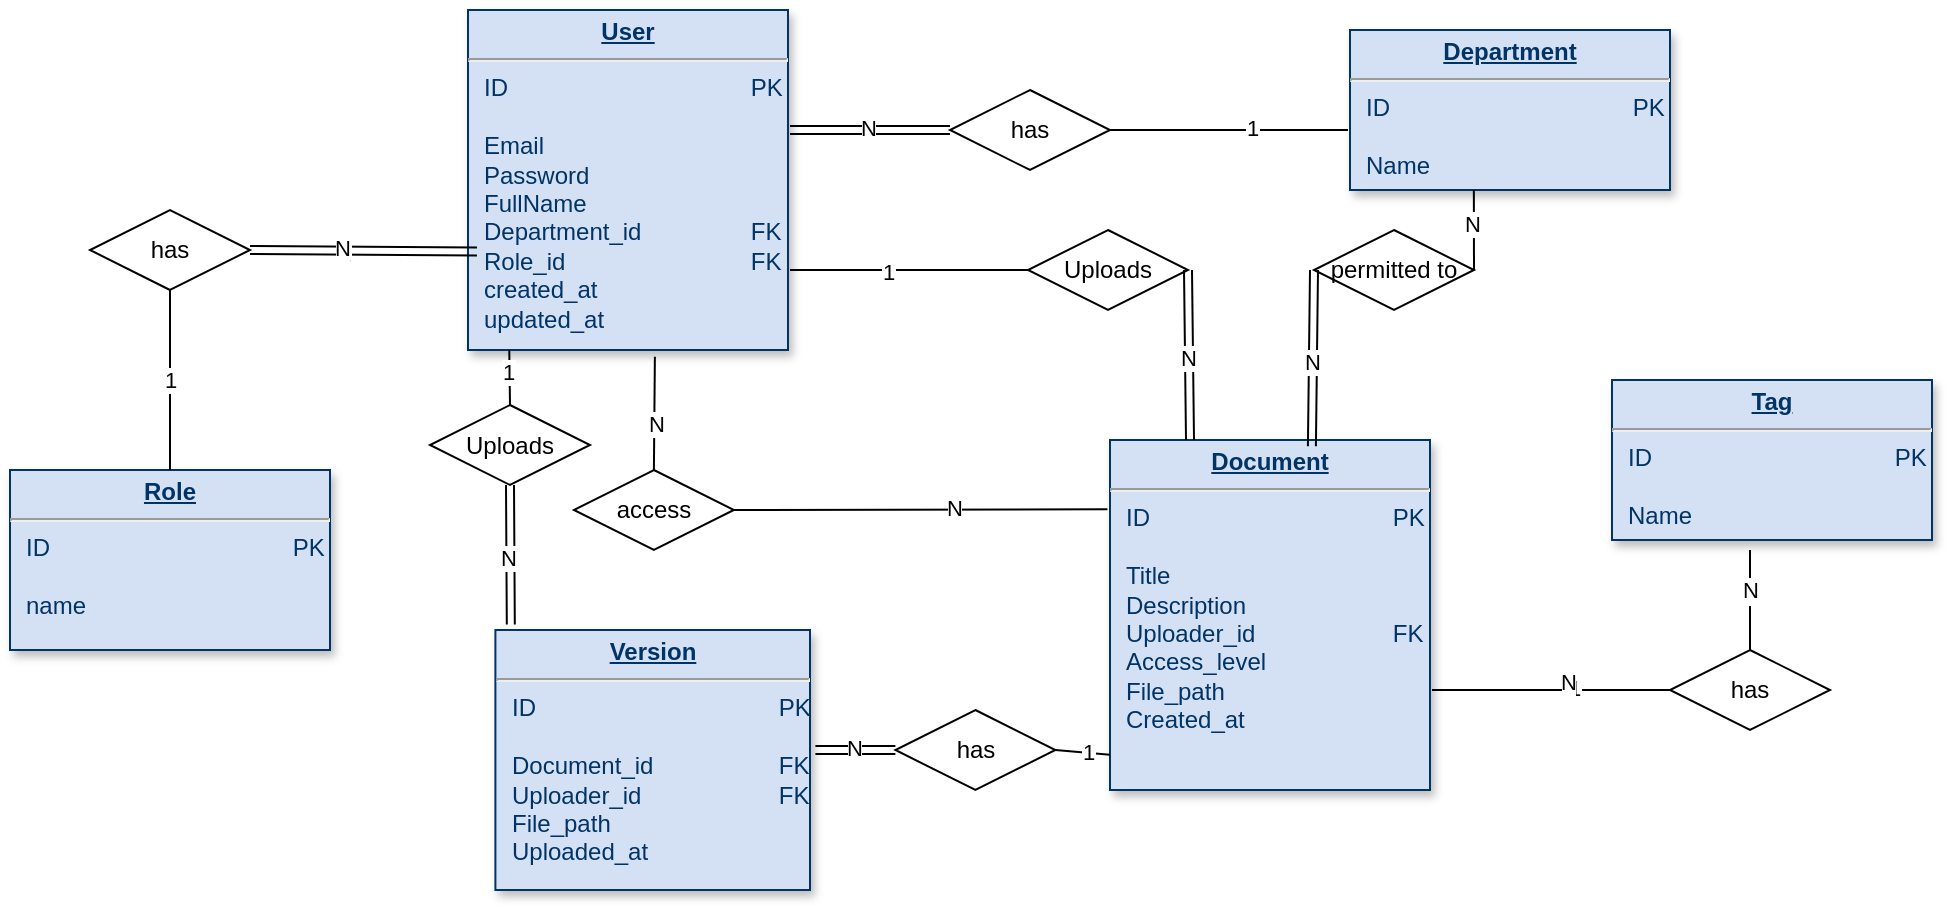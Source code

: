 <mxfile version="24.7.17">
  <diagram id="tdQp5le1cQSTCh-1eHiS" name="Page-1">
    <mxGraphModel dx="1036" dy="702" grid="1" gridSize="10" guides="1" tooltips="1" connect="1" arrows="1" fold="1" page="1" pageScale="1" pageWidth="3000" pageHeight="4000" math="0" shadow="0">
      <root>
        <mxCell id="0" />
        <mxCell id="1" parent="0" />
        <mxCell id="mmtW9R2bw1eOIWRdC1c8-2" value="&lt;p style=&quot;margin: 0px; margin-top: 4px; text-align: center; text-decoration: underline;&quot;&gt;&lt;strong&gt;User&lt;/strong&gt;&lt;/p&gt;&lt;hr&gt;&lt;p style=&quot;margin: 0px; margin-left: 8px;&quot;&gt;ID&amp;nbsp;&lt;span style=&quot;white-space: pre;&quot;&gt;&#x9;&lt;/span&gt;&lt;span style=&quot;white-space: pre;&quot;&gt;&#x9;&lt;/span&gt;&lt;span style=&quot;white-space: pre;&quot;&gt;&#x9;&lt;/span&gt;&lt;span style=&quot;white-space: pre;&quot;&gt;&#x9;&lt;/span&gt;&lt;span style=&quot;white-space: pre;&quot;&gt;&#x9;&lt;/span&gt;PK&lt;/p&gt;&lt;p style=&quot;margin: 0px; margin-left: 8px;&quot;&gt;&lt;br&gt;&lt;/p&gt;&lt;p style=&quot;margin: 0px; margin-left: 8px;&quot;&gt;Email&lt;/p&gt;&lt;p style=&quot;margin: 0px; margin-left: 8px;&quot;&gt;Password&lt;/p&gt;&lt;p style=&quot;margin: 0px 0px 0px 8px;&quot;&gt;FullName&lt;/p&gt;&lt;p style=&quot;margin: 0px 0px 0px 8px;&quot;&gt;Department_id&lt;span style=&quot;white-space: pre;&quot;&gt;&#x9;&lt;/span&gt;&lt;span style=&quot;white-space: pre;&quot;&gt;&#x9;&lt;/span&gt;FK&lt;/p&gt;&lt;p style=&quot;margin: 0px 0px 0px 8px;&quot;&gt;Role_id&lt;span style=&quot;white-space: pre;&quot;&gt;&#x9;&lt;/span&gt;&lt;span style=&quot;white-space: pre;&quot;&gt;&#x9;&lt;/span&gt;&lt;span style=&quot;white-space: pre;&quot;&gt;&#x9;&lt;/span&gt;&lt;span style=&quot;white-space: pre;&quot;&gt;&#x9;&lt;/span&gt;FK&lt;/p&gt;&lt;p style=&quot;margin: 0px 0px 0px 8px;&quot;&gt;created_at&amp;nbsp;&lt;/p&gt;&lt;p style=&quot;margin: 0px 0px 0px 8px;&quot;&gt;updated_at&amp;nbsp;&lt;/p&gt;" style="verticalAlign=top;align=left;overflow=fill;fontSize=12;fontFamily=Helvetica;html=1;strokeColor=#003366;shadow=1;fillColor=#D4E1F5;fontColor=#003366" vertex="1" parent="1">
          <mxGeometry x="569" y="880" width="160" height="170" as="geometry" />
        </mxCell>
        <mxCell id="mmtW9R2bw1eOIWRdC1c8-3" value="has" style="rhombus;whiteSpace=wrap;html=1;" vertex="1" parent="1">
          <mxGeometry x="810" y="920" width="80" height="40" as="geometry" />
        </mxCell>
        <mxCell id="mmtW9R2bw1eOIWRdC1c8-4" value="" style="endArrow=none;html=1;rounded=0;exitX=0;exitY=0.5;exitDx=0;exitDy=0;shape=link;" edge="1" parent="1" source="mmtW9R2bw1eOIWRdC1c8-3">
          <mxGeometry width="50" height="50" relative="1" as="geometry">
            <mxPoint x="829" y="1070" as="sourcePoint" />
            <mxPoint x="730" y="940" as="targetPoint" />
          </mxGeometry>
        </mxCell>
        <mxCell id="mmtW9R2bw1eOIWRdC1c8-5" value="N" style="edgeLabel;html=1;align=center;verticalAlign=middle;resizable=0;points=[];" vertex="1" connectable="0" parent="mmtW9R2bw1eOIWRdC1c8-4">
          <mxGeometry x="0.029" y="-1" relative="1" as="geometry">
            <mxPoint as="offset" />
          </mxGeometry>
        </mxCell>
        <mxCell id="mmtW9R2bw1eOIWRdC1c8-6" value="" style="endArrow=none;html=1;rounded=0;entryX=1;entryY=0.5;entryDx=0;entryDy=0;" edge="1" parent="1" target="mmtW9R2bw1eOIWRdC1c8-3">
          <mxGeometry width="50" height="50" relative="1" as="geometry">
            <mxPoint x="1009" y="940" as="sourcePoint" />
            <mxPoint x="779" y="1010" as="targetPoint" />
          </mxGeometry>
        </mxCell>
        <mxCell id="mmtW9R2bw1eOIWRdC1c8-7" value="1" style="edgeLabel;html=1;align=center;verticalAlign=middle;resizable=0;points=[];" vertex="1" connectable="0" parent="mmtW9R2bw1eOIWRdC1c8-6">
          <mxGeometry x="-0.182" y="-1" relative="1" as="geometry">
            <mxPoint as="offset" />
          </mxGeometry>
        </mxCell>
        <mxCell id="mmtW9R2bw1eOIWRdC1c8-8" value="&lt;p style=&quot;margin: 0px; margin-top: 4px; text-align: center; text-decoration: underline;&quot;&gt;&lt;b&gt;Role&lt;/b&gt;&lt;/p&gt;&lt;hr&gt;&lt;p style=&quot;margin: 0px; margin-left: 8px;&quot;&gt;ID&lt;span style=&quot;white-space: pre;&quot;&gt;&#x9;&lt;/span&gt;&lt;span style=&quot;white-space: pre;&quot;&gt;&#x9;&lt;/span&gt;&lt;span style=&quot;white-space: pre;&quot;&gt;&#x9;&lt;/span&gt;&lt;span style=&quot;white-space: pre;&quot;&gt;&#x9;&lt;/span&gt;&lt;span style=&quot;white-space: pre;&quot;&gt;&#x9;&lt;/span&gt;PK&lt;/p&gt;&lt;p style=&quot;margin: 0px; margin-left: 8px;&quot;&gt;&lt;br&gt;&lt;/p&gt;&lt;p style=&quot;margin: 0px; margin-left: 8px;&quot;&gt;name&amp;nbsp;&lt;span style=&quot;white-space: pre;&quot;&gt;&#x9;&lt;/span&gt;&lt;span style=&quot;white-space: pre;&quot;&gt;&#x9;&lt;/span&gt;&lt;span style=&quot;white-space: pre;&quot;&gt;&#x9;&lt;/span&gt;&lt;span style=&quot;white-space: pre;&quot;&gt;&#x9;&lt;/span&gt;&lt;/p&gt;" style="verticalAlign=top;align=left;overflow=fill;fontSize=12;fontFamily=Helvetica;html=1;strokeColor=#003366;shadow=1;fillColor=#D4E1F5;fontColor=#003366" vertex="1" parent="1">
          <mxGeometry x="340" y="1110" width="160" height="90" as="geometry" />
        </mxCell>
        <mxCell id="mmtW9R2bw1eOIWRdC1c8-9" value="has" style="rhombus;whiteSpace=wrap;html=1;direction=west;" vertex="1" parent="1">
          <mxGeometry x="380" y="980" width="80" height="40" as="geometry" />
        </mxCell>
        <mxCell id="mmtW9R2bw1eOIWRdC1c8-10" value="" style="endArrow=none;html=1;rounded=0;exitX=0;exitY=0.5;exitDx=0;exitDy=0;shape=link;entryX=0.028;entryY=0.71;entryDx=0;entryDy=0;entryPerimeter=0;" edge="1" parent="1" source="mmtW9R2bw1eOIWRdC1c8-9" target="mmtW9R2bw1eOIWRdC1c8-2">
          <mxGeometry width="50" height="50" relative="1" as="geometry">
            <mxPoint x="699" y="1085" as="sourcePoint" />
            <mxPoint x="560" y="1000" as="targetPoint" />
          </mxGeometry>
        </mxCell>
        <mxCell id="mmtW9R2bw1eOIWRdC1c8-11" value="1" style="edgeLabel;html=1;align=center;verticalAlign=middle;resizable=0;points=[];" vertex="1" connectable="0" parent="mmtW9R2bw1eOIWRdC1c8-10">
          <mxGeometry x="-0.182" y="-1" relative="1" as="geometry">
            <mxPoint as="offset" />
          </mxGeometry>
        </mxCell>
        <mxCell id="mmtW9R2bw1eOIWRdC1c8-12" value="N" style="edgeLabel;html=1;align=center;verticalAlign=middle;resizable=0;points=[];" vertex="1" connectable="0" parent="mmtW9R2bw1eOIWRdC1c8-10">
          <mxGeometry x="-0.191" y="2" relative="1" as="geometry">
            <mxPoint as="offset" />
          </mxGeometry>
        </mxCell>
        <mxCell id="mmtW9R2bw1eOIWRdC1c8-13" value="1" style="endArrow=none;html=1;rounded=0;entryX=0.5;entryY=0;entryDx=0;entryDy=0;exitX=0.5;exitY=0;exitDx=0;exitDy=0;" edge="1" parent="1" target="mmtW9R2bw1eOIWRdC1c8-9" source="mmtW9R2bw1eOIWRdC1c8-8">
          <mxGeometry width="50" height="50" relative="1" as="geometry">
            <mxPoint x="710" y="1280" as="sourcePoint" />
            <mxPoint x="749" y="1155" as="targetPoint" />
          </mxGeometry>
        </mxCell>
        <mxCell id="mmtW9R2bw1eOIWRdC1c8-14" value="&lt;p style=&quot;margin: 0px; margin-top: 4px; text-align: center; text-decoration: underline;&quot;&gt;&lt;b&gt;Document&lt;/b&gt;&lt;/p&gt;&lt;hr&gt;&lt;p style=&quot;margin: 0px; margin-left: 8px;&quot;&gt;ID&lt;span style=&quot;white-space: pre;&quot;&gt;&#x9;&lt;/span&gt;&lt;span style=&quot;white-space: pre;&quot;&gt;&#x9;&lt;/span&gt;&lt;span style=&quot;white-space: pre;&quot;&gt;&#x9;&lt;/span&gt;&lt;span style=&quot;white-space: pre;&quot;&gt;&#x9;&lt;/span&gt;&lt;span style=&quot;white-space: pre;&quot;&gt;&#x9;&lt;/span&gt;PK&lt;/p&gt;&lt;p style=&quot;margin: 0px; margin-left: 8px;&quot;&gt;&lt;br&gt;&lt;/p&gt;&lt;p style=&quot;margin: 0px; margin-left: 8px;&quot;&gt;Title&amp;nbsp;&lt;span style=&quot;white-space: pre;&quot;&gt;&#x9;&lt;/span&gt;&lt;span style=&quot;white-space: pre;&quot;&gt;&#x9;&lt;/span&gt;&lt;/p&gt;&lt;p style=&quot;margin: 0px; margin-left: 8px;&quot;&gt;Description&lt;/p&gt;&lt;p style=&quot;margin: 0px; margin-left: 8px;&quot;&gt;Uploader_id&lt;span style=&quot;white-space: pre;&quot;&gt;&#x9;&lt;/span&gt;&lt;span style=&quot;white-space: pre;&quot;&gt;&#x9;&lt;/span&gt;&lt;span style=&quot;white-space: pre;&quot;&gt;&#x9;&lt;/span&gt;FK&lt;/p&gt;&lt;p style=&quot;margin: 0px; margin-left: 8px;&quot;&gt;&lt;span style=&quot;background-color: initial;&quot;&gt;Access_level&lt;/span&gt;&lt;br&gt;&lt;/p&gt;&lt;p style=&quot;margin: 0px 0px 0px 8px;&quot;&gt;File_path&lt;/p&gt;&lt;p style=&quot;margin: 0px 0px 0px 8px;&quot;&gt;&lt;span style=&quot;background-color: initial;&quot;&gt;Created_at&lt;/span&gt;&lt;br&gt;&lt;/p&gt;&lt;p style=&quot;margin: 0px; margin-left: 8px;&quot;&gt;&lt;br&gt;&lt;/p&gt;&lt;p style=&quot;margin: 0px; margin-left: 8px;&quot;&gt;&lt;br&gt;&lt;/p&gt;" style="verticalAlign=top;align=left;overflow=fill;fontSize=12;fontFamily=Helvetica;html=1;strokeColor=#003366;shadow=1;fillColor=#D4E1F5;fontColor=#003366" vertex="1" parent="1">
          <mxGeometry x="890" y="1095" width="160" height="175" as="geometry" />
        </mxCell>
        <mxCell id="mmtW9R2bw1eOIWRdC1c8-15" value="&lt;p style=&quot;margin: 0px; margin-top: 4px; text-align: center; text-decoration: underline;&quot;&gt;&lt;b&gt;Department&lt;/b&gt;&lt;/p&gt;&lt;hr&gt;&lt;p style=&quot;margin: 0px; margin-left: 8px;&quot;&gt;ID&lt;span style=&quot;white-space: pre;&quot;&gt;&#x9;&lt;/span&gt;&lt;span style=&quot;white-space: pre;&quot;&gt;&#x9;&lt;/span&gt;&lt;span style=&quot;white-space: pre;&quot;&gt;&#x9;&lt;/span&gt;&lt;span style=&quot;white-space: pre;&quot;&gt;&#x9;&lt;/span&gt;&lt;span style=&quot;white-space: pre;&quot;&gt;&#x9;&lt;/span&gt;PK&lt;/p&gt;&lt;p style=&quot;margin: 0px; margin-left: 8px;&quot;&gt;&lt;br&gt;&lt;/p&gt;&lt;p style=&quot;margin: 0px; margin-left: 8px;&quot;&gt;Name&lt;/p&gt;" style="verticalAlign=top;align=left;overflow=fill;fontSize=12;fontFamily=Helvetica;html=1;strokeColor=#003366;shadow=1;fillColor=#D4E1F5;fontColor=#003366" vertex="1" parent="1">
          <mxGeometry x="1010" y="890" width="160" height="80" as="geometry" />
        </mxCell>
        <mxCell id="mmtW9R2bw1eOIWRdC1c8-16" value="&lt;p style=&quot;margin: 0px; margin-top: 4px; text-align: center; text-decoration: underline;&quot;&gt;&lt;b&gt;Tag&lt;/b&gt;&lt;/p&gt;&lt;hr&gt;&lt;p style=&quot;margin: 0px; margin-left: 8px;&quot;&gt;ID&lt;span style=&quot;white-space: pre;&quot;&gt;&#x9;&lt;/span&gt;&lt;span style=&quot;white-space: pre;&quot;&gt;&#x9;&lt;/span&gt;&lt;span style=&quot;white-space: pre;&quot;&gt;&#x9;&lt;/span&gt;&lt;span style=&quot;white-space: pre;&quot;&gt;&#x9;&lt;/span&gt;&lt;span style=&quot;white-space: pre;&quot;&gt;&#x9;&lt;/span&gt;PK&lt;/p&gt;&lt;p style=&quot;margin: 0px; margin-left: 8px;&quot;&gt;&lt;br&gt;&lt;/p&gt;&lt;p style=&quot;margin: 0px; margin-left: 8px;&quot;&gt;Name&lt;/p&gt;" style="verticalAlign=top;align=left;overflow=fill;fontSize=12;fontFamily=Helvetica;html=1;strokeColor=#003366;shadow=1;fillColor=#D4E1F5;fontColor=#003366" vertex="1" parent="1">
          <mxGeometry x="1141" y="1065" width="160" height="80" as="geometry" />
        </mxCell>
        <mxCell id="mmtW9R2bw1eOIWRdC1c8-17" value="&lt;p style=&quot;margin: 0px; margin-top: 4px; text-align: center; text-decoration: underline;&quot;&gt;&lt;b&gt;Version&lt;/b&gt;&lt;/p&gt;&lt;hr&gt;&lt;p style=&quot;margin: 0px; margin-left: 8px;&quot;&gt;ID&lt;span style=&quot;white-space: pre;&quot;&gt;&#x9;&lt;/span&gt;&lt;span style=&quot;white-space: pre;&quot;&gt;&#x9;&lt;/span&gt;&lt;span style=&quot;white-space: pre;&quot;&gt;&#x9;&lt;/span&gt;&lt;span style=&quot;white-space: pre;&quot;&gt;&#x9;&lt;/span&gt;&lt;span style=&quot;white-space: pre;&quot;&gt;&#x9;&lt;/span&gt;PK&lt;/p&gt;&lt;p style=&quot;margin: 0px; margin-left: 8px;&quot;&gt;&lt;br&gt;&lt;/p&gt;&lt;p style=&quot;margin: 0px; margin-left: 8px;&quot;&gt;Document_id&amp;nbsp;&lt;span style=&quot;white-space: pre;&quot;&gt;&#x9;&lt;/span&gt;&lt;span style=&quot;white-space: pre;&quot;&gt;&#x9;&lt;span style=&quot;white-space: pre;&quot;&gt;&#x9;&lt;/span&gt;FK&lt;/span&gt;&lt;/p&gt;&lt;p style=&quot;margin: 0px 0px 0px 8px;&quot;&gt;&lt;span style=&quot;background-color: initial;&quot;&gt;Uploader_id&lt;/span&gt;&lt;span style=&quot;background-color: initial; white-space-collapse: preserve;&quot;&gt;&#x9;&lt;/span&gt;&lt;span style=&quot;background-color: initial; white-space-collapse: preserve;&quot;&gt;&#x9;&lt;/span&gt;&lt;span style=&quot;background-color: initial; white-space-collapse: preserve;&quot;&gt;&#x9;&lt;/span&gt;&lt;span style=&quot;background-color: initial;&quot;&gt;FK&lt;/span&gt;&lt;br&gt;&lt;/p&gt;&lt;p style=&quot;margin: 0px; margin-left: 8px;&quot;&gt;&lt;span style=&quot;background-color: initial;&quot;&gt;File_path&lt;/span&gt;&lt;br&gt;&lt;/p&gt;&lt;p style=&quot;margin: 0px; margin-left: 8px;&quot;&gt;&lt;span style=&quot;background-color: initial;&quot;&gt;Uploaded_at&lt;/span&gt;&lt;br&gt;&lt;/p&gt;&lt;p style=&quot;margin: 0px; margin-left: 8px;&quot;&gt;&lt;br&gt;&lt;/p&gt;" style="verticalAlign=top;align=left;overflow=fill;fontSize=12;fontFamily=Helvetica;html=1;strokeColor=#003366;shadow=1;fillColor=#D4E1F5;fontColor=#003366" vertex="1" parent="1">
          <mxGeometry x="582.7" y="1190" width="157.3" height="130" as="geometry" />
        </mxCell>
        <mxCell id="mmtW9R2bw1eOIWRdC1c8-18" value="Uploads" style="rhombus;whiteSpace=wrap;html=1;" vertex="1" parent="1">
          <mxGeometry x="849" y="990" width="80" height="40" as="geometry" />
        </mxCell>
        <mxCell id="mmtW9R2bw1eOIWRdC1c8-19" value="" style="endArrow=none;html=1;rounded=0;exitX=1;exitY=0.5;exitDx=0;exitDy=0;shape=link;entryX=0.25;entryY=0;entryDx=0;entryDy=0;" edge="1" parent="1" source="mmtW9R2bw1eOIWRdC1c8-18" target="mmtW9R2bw1eOIWRdC1c8-14">
          <mxGeometry width="50" height="50" relative="1" as="geometry">
            <mxPoint x="868" y="1140" as="sourcePoint" />
            <mxPoint x="769" y="1010" as="targetPoint" />
          </mxGeometry>
        </mxCell>
        <mxCell id="mmtW9R2bw1eOIWRdC1c8-20" value="N" style="edgeLabel;html=1;align=center;verticalAlign=middle;resizable=0;points=[];" vertex="1" connectable="0" parent="mmtW9R2bw1eOIWRdC1c8-19">
          <mxGeometry x="0.029" y="-1" relative="1" as="geometry">
            <mxPoint as="offset" />
          </mxGeometry>
        </mxCell>
        <mxCell id="mmtW9R2bw1eOIWRdC1c8-21" value="" style="endArrow=none;html=1;rounded=0;entryX=0;entryY=0.5;entryDx=0;entryDy=0;" edge="1" parent="1" target="mmtW9R2bw1eOIWRdC1c8-18">
          <mxGeometry width="50" height="50" relative="1" as="geometry">
            <mxPoint x="730" y="1010" as="sourcePoint" />
            <mxPoint x="818" y="1080" as="targetPoint" />
          </mxGeometry>
        </mxCell>
        <mxCell id="mmtW9R2bw1eOIWRdC1c8-22" value="1" style="edgeLabel;html=1;align=center;verticalAlign=middle;resizable=0;points=[];" vertex="1" connectable="0" parent="mmtW9R2bw1eOIWRdC1c8-21">
          <mxGeometry x="-0.182" y="-1" relative="1" as="geometry">
            <mxPoint as="offset" />
          </mxGeometry>
        </mxCell>
        <mxCell id="mmtW9R2bw1eOIWRdC1c8-25" value="permitted to" style="rhombus;whiteSpace=wrap;html=1;" vertex="1" parent="1">
          <mxGeometry x="992" y="990" width="80" height="40" as="geometry" />
        </mxCell>
        <mxCell id="mmtW9R2bw1eOIWRdC1c8-26" value="" style="endArrow=none;html=1;rounded=0;exitX=0;exitY=0.5;exitDx=0;exitDy=0;shape=link;entryX=0.631;entryY=0.018;entryDx=0;entryDy=0;entryPerimeter=0;" edge="1" parent="1" source="mmtW9R2bw1eOIWRdC1c8-25" target="mmtW9R2bw1eOIWRdC1c8-14">
          <mxGeometry width="50" height="50" relative="1" as="geometry">
            <mxPoint x="1011" y="1140" as="sourcePoint" />
            <mxPoint x="990" y="1072" as="targetPoint" />
          </mxGeometry>
        </mxCell>
        <mxCell id="mmtW9R2bw1eOIWRdC1c8-27" value="N" style="edgeLabel;html=1;align=center;verticalAlign=middle;resizable=0;points=[];" vertex="1" connectable="0" parent="mmtW9R2bw1eOIWRdC1c8-26">
          <mxGeometry x="0.029" y="-1" relative="1" as="geometry">
            <mxPoint as="offset" />
          </mxGeometry>
        </mxCell>
        <mxCell id="mmtW9R2bw1eOIWRdC1c8-28" value="" style="endArrow=none;html=1;rounded=0;entryX=1;entryY=0.5;entryDx=0;entryDy=0;exitX=0.387;exitY=1;exitDx=0;exitDy=0;exitPerimeter=0;" edge="1" parent="1" target="mmtW9R2bw1eOIWRdC1c8-25" source="mmtW9R2bw1eOIWRdC1c8-15">
          <mxGeometry width="50" height="50" relative="1" as="geometry">
            <mxPoint x="1191" y="1010" as="sourcePoint" />
            <mxPoint x="961" y="1080" as="targetPoint" />
          </mxGeometry>
        </mxCell>
        <mxCell id="mmtW9R2bw1eOIWRdC1c8-29" value="N" style="edgeLabel;html=1;align=center;verticalAlign=middle;resizable=0;points=[];" vertex="1" connectable="0" parent="mmtW9R2bw1eOIWRdC1c8-28">
          <mxGeometry x="-0.182" y="-1" relative="1" as="geometry">
            <mxPoint as="offset" />
          </mxGeometry>
        </mxCell>
        <mxCell id="mmtW9R2bw1eOIWRdC1c8-35" value="has" style="rhombus;whiteSpace=wrap;html=1;" vertex="1" parent="1">
          <mxGeometry x="782.7" y="1230" width="80" height="40" as="geometry" />
        </mxCell>
        <mxCell id="mmtW9R2bw1eOIWRdC1c8-36" value="" style="endArrow=none;html=1;rounded=0;exitX=0;exitY=0.5;exitDx=0;exitDy=0;shape=link;" edge="1" parent="1" source="mmtW9R2bw1eOIWRdC1c8-35">
          <mxGeometry width="50" height="50" relative="1" as="geometry">
            <mxPoint x="801.7" y="1380" as="sourcePoint" />
            <mxPoint x="742.7" y="1250" as="targetPoint" />
          </mxGeometry>
        </mxCell>
        <mxCell id="mmtW9R2bw1eOIWRdC1c8-37" value="N" style="edgeLabel;html=1;align=center;verticalAlign=middle;resizable=0;points=[];" vertex="1" connectable="0" parent="mmtW9R2bw1eOIWRdC1c8-36">
          <mxGeometry x="0.029" y="-1" relative="1" as="geometry">
            <mxPoint as="offset" />
          </mxGeometry>
        </mxCell>
        <mxCell id="mmtW9R2bw1eOIWRdC1c8-38" value="" style="endArrow=none;html=1;rounded=0;entryX=1;entryY=0.5;entryDx=0;entryDy=0;exitX=-0.017;exitY=0.565;exitDx=0;exitDy=0;exitPerimeter=0;" edge="1" parent="1" target="mmtW9R2bw1eOIWRdC1c8-35">
          <mxGeometry width="50" height="50" relative="1" as="geometry">
            <mxPoint x="889.997" y="1252.35" as="sourcePoint" />
            <mxPoint x="751.7" y="1320" as="targetPoint" />
          </mxGeometry>
        </mxCell>
        <mxCell id="mmtW9R2bw1eOIWRdC1c8-39" value="1" style="edgeLabel;html=1;align=center;verticalAlign=middle;resizable=0;points=[];" vertex="1" connectable="0" parent="mmtW9R2bw1eOIWRdC1c8-38">
          <mxGeometry x="-0.182" y="-1" relative="1" as="geometry">
            <mxPoint as="offset" />
          </mxGeometry>
        </mxCell>
        <mxCell id="mmtW9R2bw1eOIWRdC1c8-44" value="has" style="rhombus;whiteSpace=wrap;html=1;" vertex="1" parent="1">
          <mxGeometry x="1170" y="1200" width="80" height="40" as="geometry" />
        </mxCell>
        <mxCell id="mmtW9R2bw1eOIWRdC1c8-47" value="" style="endArrow=none;html=1;rounded=0;entryX=0.5;entryY=0;entryDx=0;entryDy=0;" edge="1" parent="1" target="mmtW9R2bw1eOIWRdC1c8-44">
          <mxGeometry width="50" height="50" relative="1" as="geometry">
            <mxPoint x="1210" y="1150" as="sourcePoint" />
            <mxPoint x="1150" y="1340" as="targetPoint" />
          </mxGeometry>
        </mxCell>
        <mxCell id="mmtW9R2bw1eOIWRdC1c8-48" value="1" style="edgeLabel;html=1;align=center;verticalAlign=middle;resizable=0;points=[];" vertex="1" connectable="0" parent="mmtW9R2bw1eOIWRdC1c8-47">
          <mxGeometry x="-0.182" y="-1" relative="1" as="geometry">
            <mxPoint as="offset" />
          </mxGeometry>
        </mxCell>
        <mxCell id="mmtW9R2bw1eOIWRdC1c8-52" value="N" style="edgeLabel;html=1;align=center;verticalAlign=middle;resizable=0;points=[];" vertex="1" connectable="0" parent="mmtW9R2bw1eOIWRdC1c8-47">
          <mxGeometry x="-0.209" relative="1" as="geometry">
            <mxPoint as="offset" />
          </mxGeometry>
        </mxCell>
        <mxCell id="mmtW9R2bw1eOIWRdC1c8-49" value="" style="endArrow=none;html=1;rounded=0;entryX=1;entryY=0.5;entryDx=0;entryDy=0;" edge="1" parent="1">
          <mxGeometry width="50" height="50" relative="1" as="geometry">
            <mxPoint x="1170" y="1220" as="sourcePoint" />
            <mxPoint x="1051" y="1220" as="targetPoint" />
          </mxGeometry>
        </mxCell>
        <mxCell id="mmtW9R2bw1eOIWRdC1c8-50" value="1" style="edgeLabel;html=1;align=center;verticalAlign=middle;resizable=0;points=[];" vertex="1" connectable="0" parent="mmtW9R2bw1eOIWRdC1c8-49">
          <mxGeometry x="-0.182" y="-1" relative="1" as="geometry">
            <mxPoint as="offset" />
          </mxGeometry>
        </mxCell>
        <mxCell id="mmtW9R2bw1eOIWRdC1c8-54" value="N" style="edgeLabel;html=1;align=center;verticalAlign=middle;resizable=0;points=[];" vertex="1" connectable="0" parent="mmtW9R2bw1eOIWRdC1c8-49">
          <mxGeometry x="-0.147" y="-4" relative="1" as="geometry">
            <mxPoint as="offset" />
          </mxGeometry>
        </mxCell>
        <mxCell id="mmtW9R2bw1eOIWRdC1c8-57" value="access" style="rhombus;whiteSpace=wrap;html=1;" vertex="1" parent="1">
          <mxGeometry x="621.95" y="1110" width="80" height="40" as="geometry" />
        </mxCell>
        <mxCell id="mmtW9R2bw1eOIWRdC1c8-60" value="" style="endArrow=none;html=1;rounded=0;entryX=1;entryY=0.5;entryDx=0;entryDy=0;exitX=-0.008;exitY=0.198;exitDx=0;exitDy=0;exitPerimeter=0;" edge="1" parent="1" target="mmtW9R2bw1eOIWRdC1c8-57" source="mmtW9R2bw1eOIWRdC1c8-14">
          <mxGeometry width="50" height="50" relative="1" as="geometry">
            <mxPoint x="880" y="1130" as="sourcePoint" />
            <mxPoint x="660" y="1180" as="targetPoint" />
          </mxGeometry>
        </mxCell>
        <mxCell id="mmtW9R2bw1eOIWRdC1c8-61" value="N" style="edgeLabel;html=1;align=center;verticalAlign=middle;resizable=0;points=[];" vertex="1" connectable="0" parent="mmtW9R2bw1eOIWRdC1c8-60">
          <mxGeometry x="-0.182" y="-1" relative="1" as="geometry">
            <mxPoint as="offset" />
          </mxGeometry>
        </mxCell>
        <mxCell id="mmtW9R2bw1eOIWRdC1c8-62" value="" style="endArrow=none;html=1;rounded=0;entryX=0.584;entryY=1.02;entryDx=0;entryDy=0;exitX=0.5;exitY=0;exitDx=0;exitDy=0;entryPerimeter=0;" edge="1" parent="1" source="mmtW9R2bw1eOIWRdC1c8-57" target="mmtW9R2bw1eOIWRdC1c8-2">
          <mxGeometry width="50" height="50" relative="1" as="geometry">
            <mxPoint x="669" y="1065" as="sourcePoint" />
            <mxPoint x="480" y="1065" as="targetPoint" />
          </mxGeometry>
        </mxCell>
        <mxCell id="mmtW9R2bw1eOIWRdC1c8-63" value="N" style="edgeLabel;html=1;align=center;verticalAlign=middle;resizable=0;points=[];" vertex="1" connectable="0" parent="mmtW9R2bw1eOIWRdC1c8-62">
          <mxGeometry x="-0.182" y="-1" relative="1" as="geometry">
            <mxPoint as="offset" />
          </mxGeometry>
        </mxCell>
        <mxCell id="mmtW9R2bw1eOIWRdC1c8-65" value="Uploads" style="rhombus;whiteSpace=wrap;html=1;" vertex="1" parent="1">
          <mxGeometry x="550" y="1077.5" width="80" height="40" as="geometry" />
        </mxCell>
        <mxCell id="mmtW9R2bw1eOIWRdC1c8-66" value="" style="endArrow=none;html=1;rounded=0;shape=link;entryX=0.049;entryY=-0.021;entryDx=0;entryDy=0;exitX=0.5;exitY=1;exitDx=0;exitDy=0;entryPerimeter=0;" edge="1" parent="1" source="mmtW9R2bw1eOIWRdC1c8-65" target="mmtW9R2bw1eOIWRdC1c8-17">
          <mxGeometry width="50" height="50" relative="1" as="geometry">
            <mxPoint x="550" y="1120" as="sourcePoint" />
            <mxPoint x="590" y="1182.5" as="targetPoint" />
          </mxGeometry>
        </mxCell>
        <mxCell id="mmtW9R2bw1eOIWRdC1c8-67" value="N" style="edgeLabel;html=1;align=center;verticalAlign=middle;resizable=0;points=[];" vertex="1" connectable="0" parent="mmtW9R2bw1eOIWRdC1c8-66">
          <mxGeometry x="0.029" y="-1" relative="1" as="geometry">
            <mxPoint as="offset" />
          </mxGeometry>
        </mxCell>
        <mxCell id="mmtW9R2bw1eOIWRdC1c8-68" value="" style="endArrow=none;html=1;rounded=0;entryX=0.5;entryY=0;entryDx=0;entryDy=0;exitX=0.129;exitY=1.001;exitDx=0;exitDy=0;exitPerimeter=0;" edge="1" parent="1" target="mmtW9R2bw1eOIWRdC1c8-65" source="mmtW9R2bw1eOIWRdC1c8-2">
          <mxGeometry width="50" height="50" relative="1" as="geometry">
            <mxPoint x="390" y="1097.5" as="sourcePoint" />
            <mxPoint x="478" y="1167.5" as="targetPoint" />
          </mxGeometry>
        </mxCell>
        <mxCell id="mmtW9R2bw1eOIWRdC1c8-69" value="1" style="edgeLabel;html=1;align=center;verticalAlign=middle;resizable=0;points=[];" vertex="1" connectable="0" parent="mmtW9R2bw1eOIWRdC1c8-68">
          <mxGeometry x="-0.182" y="-1" relative="1" as="geometry">
            <mxPoint as="offset" />
          </mxGeometry>
        </mxCell>
      </root>
    </mxGraphModel>
  </diagram>
</mxfile>
